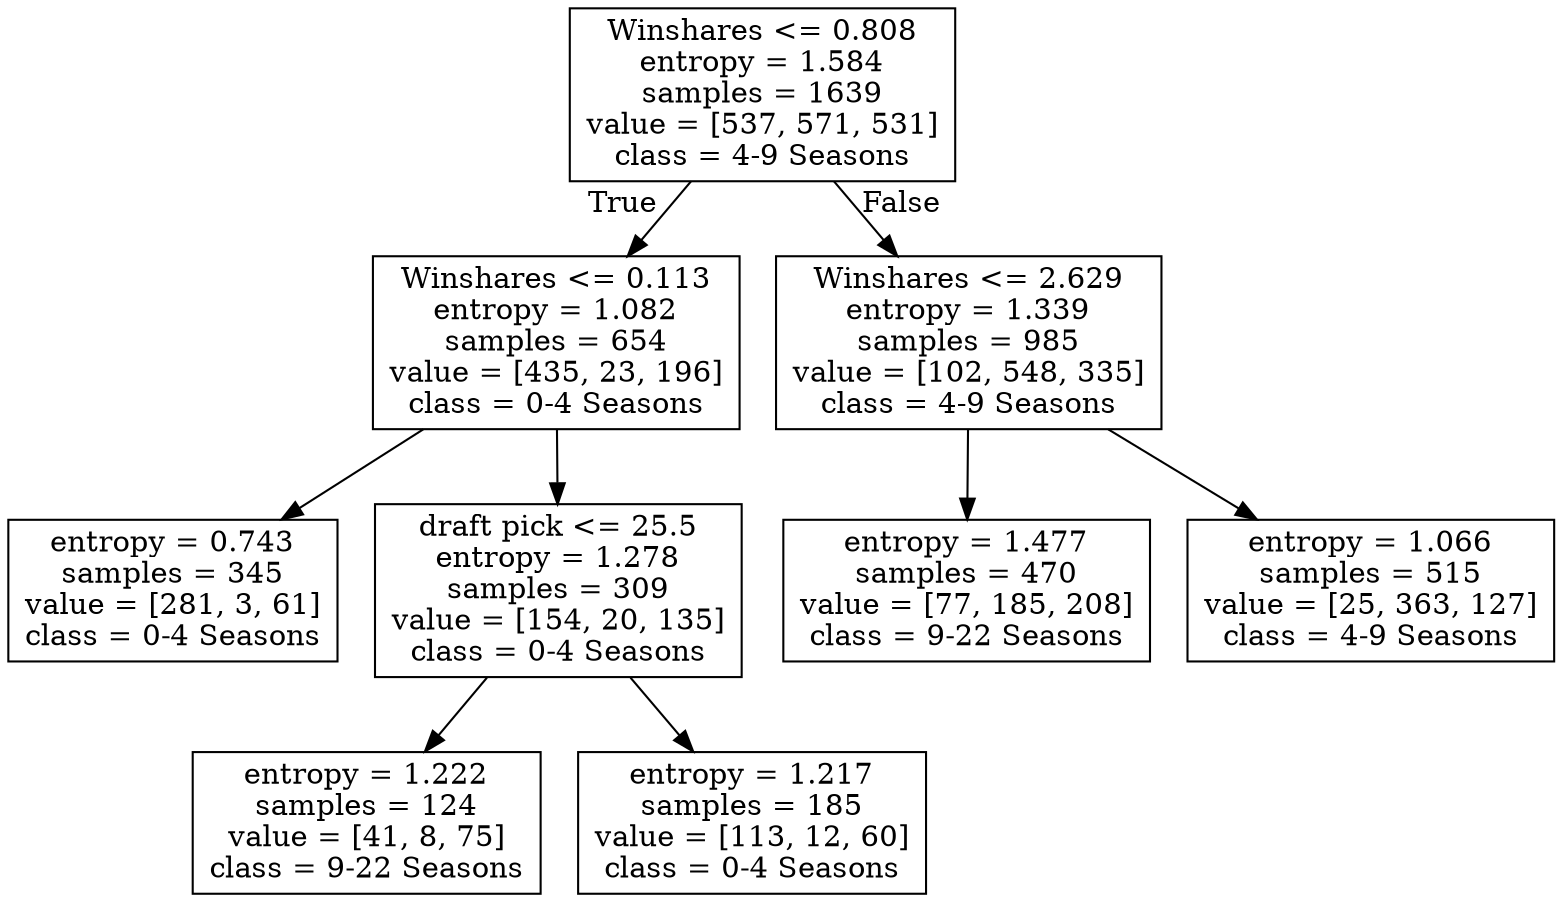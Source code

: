 digraph Tree {
node [shape=box] ;
0 [label="Winshares <= 0.808\nentropy = 1.584\nsamples = 1639\nvalue = [537, 571, 531]\nclass = 4-9 Seasons"] ;
1 [label="Winshares <= 0.113\nentropy = 1.082\nsamples = 654\nvalue = [435, 23, 196]\nclass = 0-4 Seasons"] ;
0 -> 1 [labeldistance=2.5, labelangle=45, headlabel="True"] ;
5 [label="entropy = 0.743\nsamples = 345\nvalue = [281, 3, 61]\nclass = 0-4 Seasons"] ;
1 -> 5 ;
6 [label="draft pick <= 25.5\nentropy = 1.278\nsamples = 309\nvalue = [154, 20, 135]\nclass = 0-4 Seasons"] ;
1 -> 6 ;
7 [label="entropy = 1.222\nsamples = 124\nvalue = [41, 8, 75]\nclass = 9-22 Seasons"] ;
6 -> 7 ;
8 [label="entropy = 1.217\nsamples = 185\nvalue = [113, 12, 60]\nclass = 0-4 Seasons"] ;
6 -> 8 ;
2 [label="Winshares <= 2.629\nentropy = 1.339\nsamples = 985\nvalue = [102, 548, 335]\nclass = 4-9 Seasons"] ;
0 -> 2 [labeldistance=2.5, labelangle=-45, headlabel="False"] ;
3 [label="entropy = 1.477\nsamples = 470\nvalue = [77, 185, 208]\nclass = 9-22 Seasons"] ;
2 -> 3 ;
4 [label="entropy = 1.066\nsamples = 515\nvalue = [25, 363, 127]\nclass = 4-9 Seasons"] ;
2 -> 4 ;
}